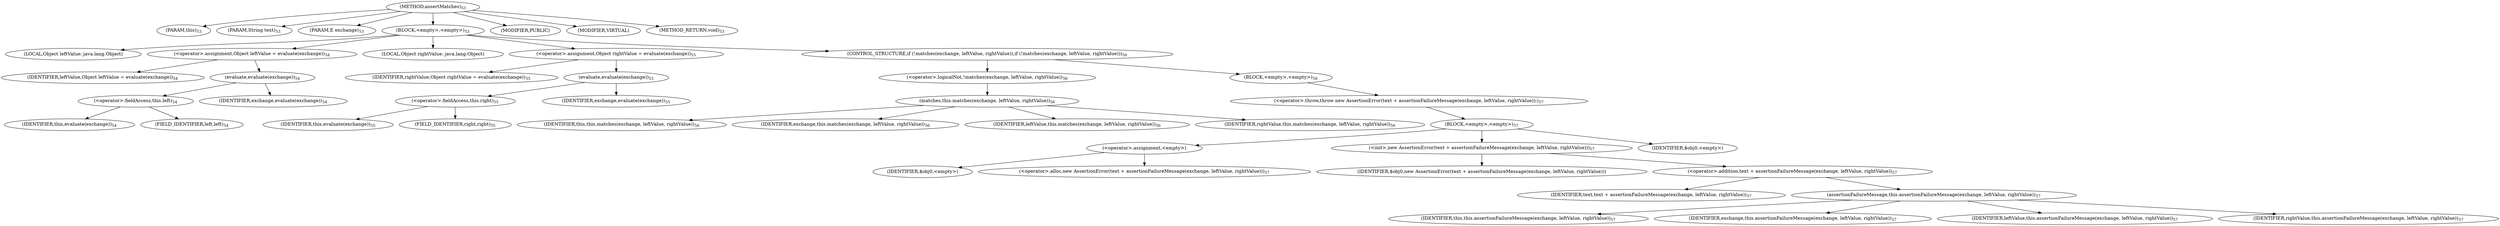 digraph "assertMatches" {  
"108" [label = <(METHOD,assertMatches)<SUB>53</SUB>> ]
"13" [label = <(PARAM,this)<SUB>53</SUB>> ]
"109" [label = <(PARAM,String text)<SUB>53</SUB>> ]
"110" [label = <(PARAM,E exchange)<SUB>53</SUB>> ]
"111" [label = <(BLOCK,&lt;empty&gt;,&lt;empty&gt;)<SUB>53</SUB>> ]
"112" [label = <(LOCAL,Object leftValue: java.lang.Object)> ]
"113" [label = <(&lt;operator&gt;.assignment,Object leftValue = evaluate(exchange))<SUB>54</SUB>> ]
"114" [label = <(IDENTIFIER,leftValue,Object leftValue = evaluate(exchange))<SUB>54</SUB>> ]
"115" [label = <(evaluate,evaluate(exchange))<SUB>54</SUB>> ]
"116" [label = <(&lt;operator&gt;.fieldAccess,this.left)<SUB>54</SUB>> ]
"117" [label = <(IDENTIFIER,this,evaluate(exchange))<SUB>54</SUB>> ]
"118" [label = <(FIELD_IDENTIFIER,left,left)<SUB>54</SUB>> ]
"119" [label = <(IDENTIFIER,exchange,evaluate(exchange))<SUB>54</SUB>> ]
"120" [label = <(LOCAL,Object rightValue: java.lang.Object)> ]
"121" [label = <(&lt;operator&gt;.assignment,Object rightValue = evaluate(exchange))<SUB>55</SUB>> ]
"122" [label = <(IDENTIFIER,rightValue,Object rightValue = evaluate(exchange))<SUB>55</SUB>> ]
"123" [label = <(evaluate,evaluate(exchange))<SUB>55</SUB>> ]
"124" [label = <(&lt;operator&gt;.fieldAccess,this.right)<SUB>55</SUB>> ]
"125" [label = <(IDENTIFIER,this,evaluate(exchange))<SUB>55</SUB>> ]
"126" [label = <(FIELD_IDENTIFIER,right,right)<SUB>55</SUB>> ]
"127" [label = <(IDENTIFIER,exchange,evaluate(exchange))<SUB>55</SUB>> ]
"128" [label = <(CONTROL_STRUCTURE,if (!matches(exchange, leftValue, rightValue)),if (!matches(exchange, leftValue, rightValue)))<SUB>56</SUB>> ]
"129" [label = <(&lt;operator&gt;.logicalNot,!matches(exchange, leftValue, rightValue))<SUB>56</SUB>> ]
"130" [label = <(matches,this.matches(exchange, leftValue, rightValue))<SUB>56</SUB>> ]
"12" [label = <(IDENTIFIER,this,this.matches(exchange, leftValue, rightValue))<SUB>56</SUB>> ]
"131" [label = <(IDENTIFIER,exchange,this.matches(exchange, leftValue, rightValue))<SUB>56</SUB>> ]
"132" [label = <(IDENTIFIER,leftValue,this.matches(exchange, leftValue, rightValue))<SUB>56</SUB>> ]
"133" [label = <(IDENTIFIER,rightValue,this.matches(exchange, leftValue, rightValue))<SUB>56</SUB>> ]
"134" [label = <(BLOCK,&lt;empty&gt;,&lt;empty&gt;)<SUB>56</SUB>> ]
"135" [label = <(&lt;operator&gt;.throw,throw new AssertionError(text + assertionFailureMessage(exchange, leftValue, rightValue));)<SUB>57</SUB>> ]
"136" [label = <(BLOCK,&lt;empty&gt;,&lt;empty&gt;)<SUB>57</SUB>> ]
"137" [label = <(&lt;operator&gt;.assignment,&lt;empty&gt;)> ]
"138" [label = <(IDENTIFIER,$obj0,&lt;empty&gt;)> ]
"139" [label = <(&lt;operator&gt;.alloc,new AssertionError(text + assertionFailureMessage(exchange, leftValue, rightValue)))<SUB>57</SUB>> ]
"140" [label = <(&lt;init&gt;,new AssertionError(text + assertionFailureMessage(exchange, leftValue, rightValue)))<SUB>57</SUB>> ]
"141" [label = <(IDENTIFIER,$obj0,new AssertionError(text + assertionFailureMessage(exchange, leftValue, rightValue)))> ]
"142" [label = <(&lt;operator&gt;.addition,text + assertionFailureMessage(exchange, leftValue, rightValue))<SUB>57</SUB>> ]
"143" [label = <(IDENTIFIER,text,text + assertionFailureMessage(exchange, leftValue, rightValue))<SUB>57</SUB>> ]
"144" [label = <(assertionFailureMessage,this.assertionFailureMessage(exchange, leftValue, rightValue))<SUB>57</SUB>> ]
"14" [label = <(IDENTIFIER,this,this.assertionFailureMessage(exchange, leftValue, rightValue))<SUB>57</SUB>> ]
"145" [label = <(IDENTIFIER,exchange,this.assertionFailureMessage(exchange, leftValue, rightValue))<SUB>57</SUB>> ]
"146" [label = <(IDENTIFIER,leftValue,this.assertionFailureMessage(exchange, leftValue, rightValue))<SUB>57</SUB>> ]
"147" [label = <(IDENTIFIER,rightValue,this.assertionFailureMessage(exchange, leftValue, rightValue))<SUB>57</SUB>> ]
"148" [label = <(IDENTIFIER,$obj0,&lt;empty&gt;)> ]
"149" [label = <(MODIFIER,PUBLIC)> ]
"150" [label = <(MODIFIER,VIRTUAL)> ]
"151" [label = <(METHOD_RETURN,void)<SUB>53</SUB>> ]
  "108" -> "13" 
  "108" -> "109" 
  "108" -> "110" 
  "108" -> "111" 
  "108" -> "149" 
  "108" -> "150" 
  "108" -> "151" 
  "111" -> "112" 
  "111" -> "113" 
  "111" -> "120" 
  "111" -> "121" 
  "111" -> "128" 
  "113" -> "114" 
  "113" -> "115" 
  "115" -> "116" 
  "115" -> "119" 
  "116" -> "117" 
  "116" -> "118" 
  "121" -> "122" 
  "121" -> "123" 
  "123" -> "124" 
  "123" -> "127" 
  "124" -> "125" 
  "124" -> "126" 
  "128" -> "129" 
  "128" -> "134" 
  "129" -> "130" 
  "130" -> "12" 
  "130" -> "131" 
  "130" -> "132" 
  "130" -> "133" 
  "134" -> "135" 
  "135" -> "136" 
  "136" -> "137" 
  "136" -> "140" 
  "136" -> "148" 
  "137" -> "138" 
  "137" -> "139" 
  "140" -> "141" 
  "140" -> "142" 
  "142" -> "143" 
  "142" -> "144" 
  "144" -> "14" 
  "144" -> "145" 
  "144" -> "146" 
  "144" -> "147" 
}
